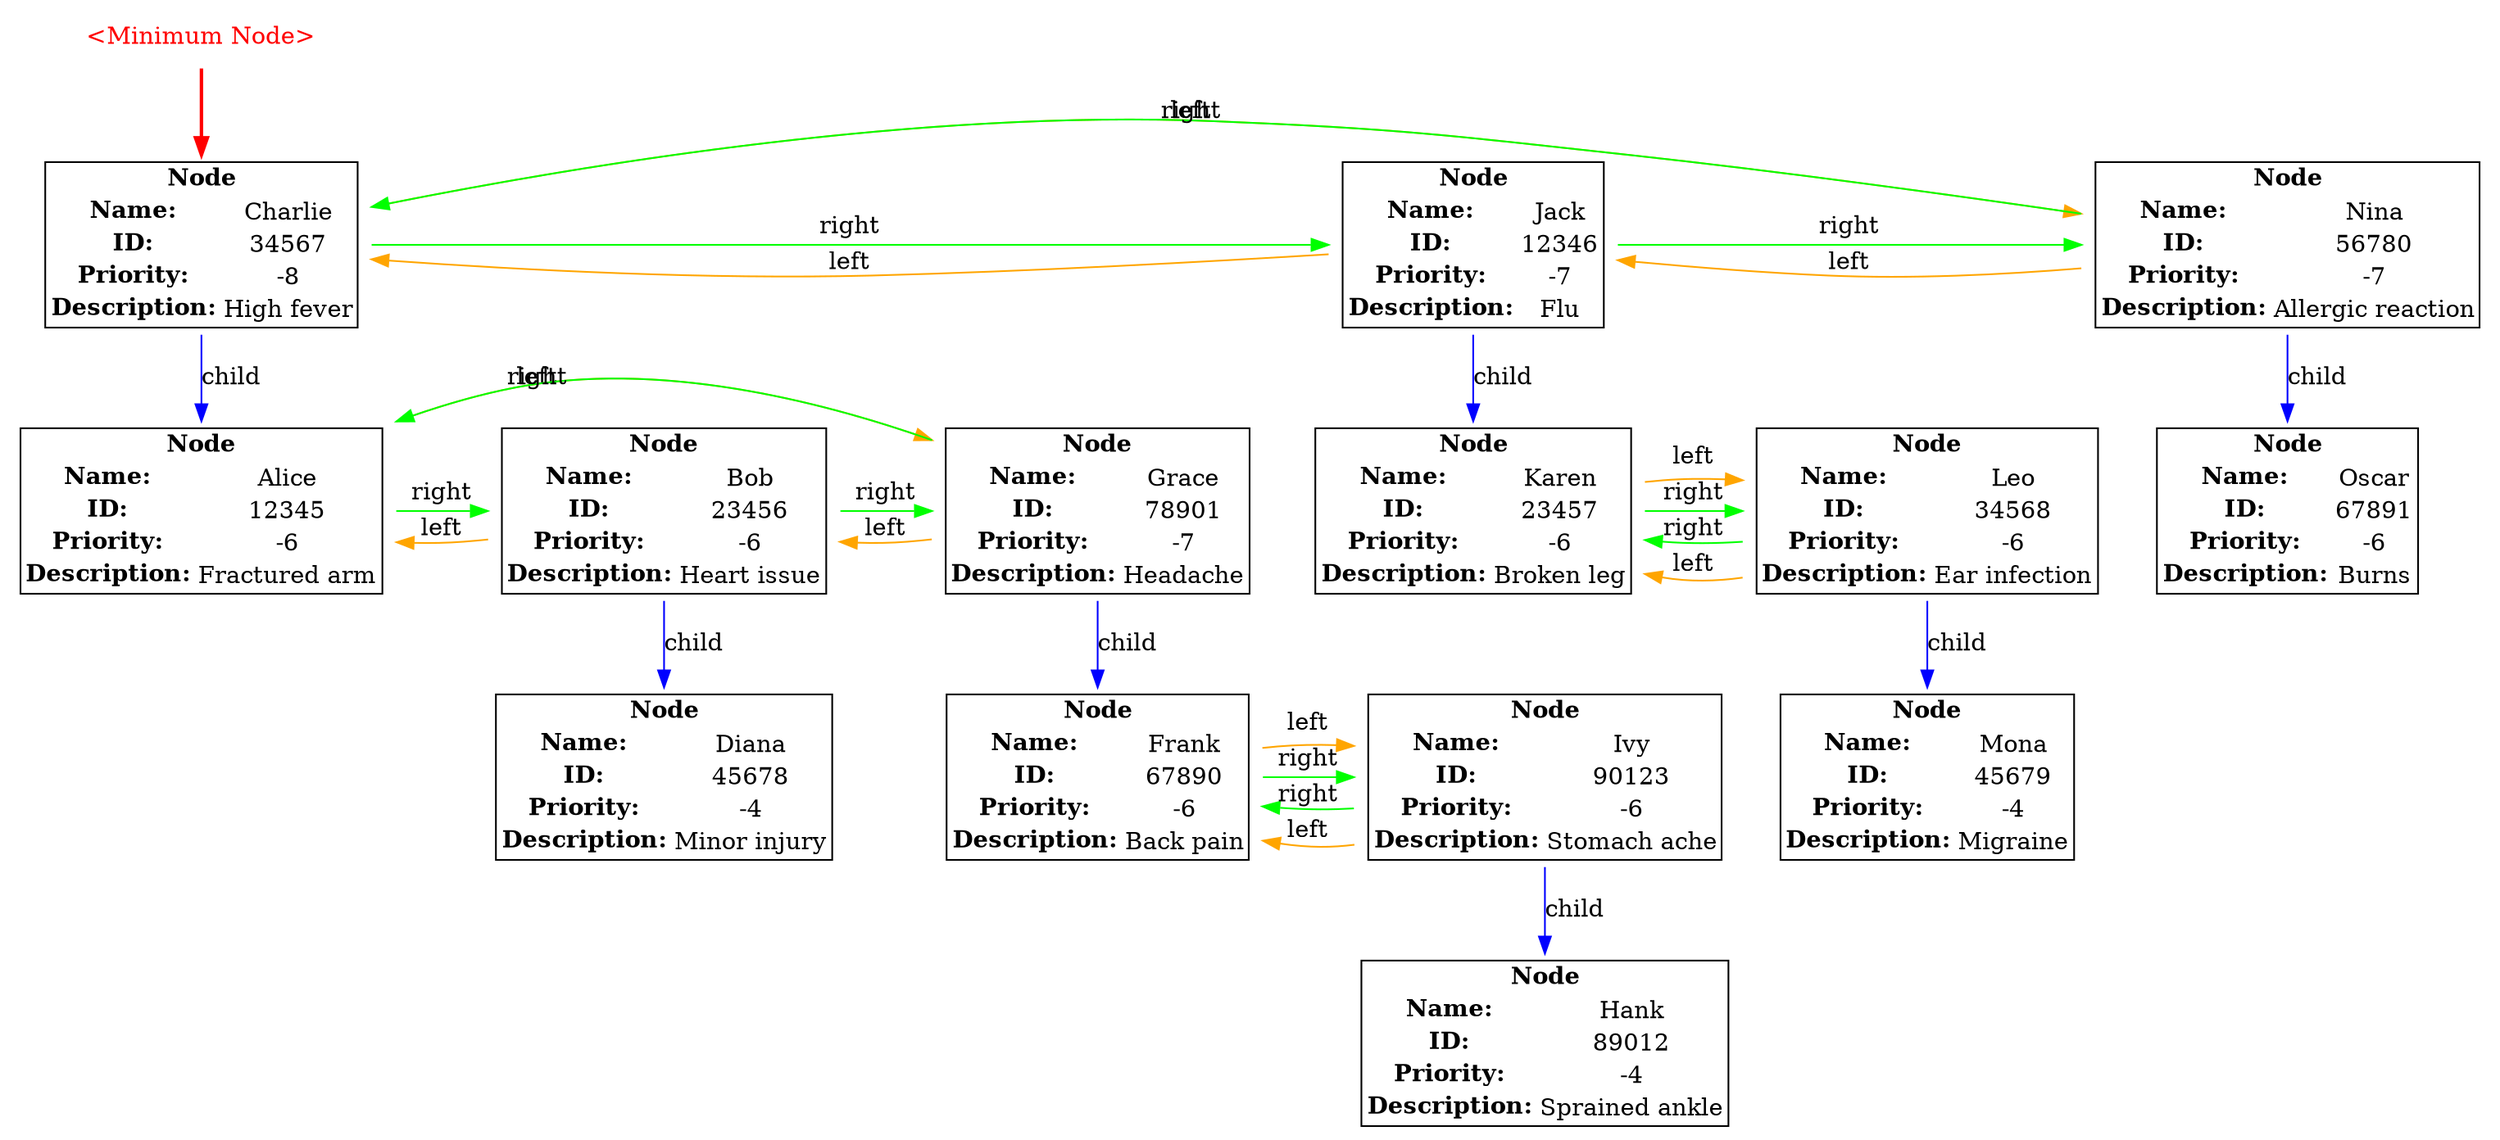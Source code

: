 digraph FibonacciHeap {
    graph [rankdir=TB];
    node [shape=plaintext];
    MinPointer [shape=plaintext, label="<Minimum Node>", fontcolor=red];
    Node0x106af00 [label=<
        <table border="1" cellborder="0" cellspacing="0">
            <tr><td colspan="2"><b>Node</b></td></tr>
            <tr><td><b>Name:</b></td><td>Charlie</td></tr>
            <tr><td><b>ID:</b></td><td>34567</td></tr>
            <tr><td><b>Priority:</b></td><td>-8</td></tr>
            <tr><td><b>Description:</b></td><td>High fever</td></tr>
        </table>
    >];
    MinPointer -> Node0x106af00 [color=red, penwidth=2];
    Node0x106af00 -> Node0x1061890 [label="child", color=blue];
    Node0x1061890 [label=<
        <table border="1" cellborder="0" cellspacing="0">
            <tr><td colspan="2"><b>Node</b></td></tr>
            <tr><td><b>Name:</b></td><td>Alice</td></tr>
            <tr><td><b>ID:</b></td><td>12345</td></tr>
            <tr><td><b>Priority:</b></td><td>-6</td></tr>
            <tr><td><b>Description:</b></td><td>Fractured arm</td></tr>
        </table>
    >];
    Node0x1061890 -> Node0x10604b0 [label="right", color=green, constraint=false];
    Node0x1061890 -> Node0x106b120 [label="left", color=orange, constraint=false];
    Node0x10604b0 [label=<
        <table border="1" cellborder="0" cellspacing="0">
            <tr><td colspan="2"><b>Node</b></td></tr>
            <tr><td><b>Name:</b></td><td>Bob</td></tr>
            <tr><td><b>ID:</b></td><td>23456</td></tr>
            <tr><td><b>Priority:</b></td><td>-6</td></tr>
            <tr><td><b>Description:</b></td><td>Heart issue</td></tr>
        </table>
    >];
    Node0x10604b0 -> Node0x106af88 [label="child", color=blue];
    Node0x106af88 [label=<
        <table border="1" cellborder="0" cellspacing="0">
            <tr><td colspan="2"><b>Node</b></td></tr>
            <tr><td><b>Name:</b></td><td>Diana</td></tr>
            <tr><td><b>ID:</b></td><td>45678</td></tr>
            <tr><td><b>Priority:</b></td><td>-4</td></tr>
            <tr><td><b>Description:</b></td><td>Minor injury</td></tr>
        </table>
    >];
    Node0x10604b0 -> Node0x106b120 [label="right", color=green, constraint=false];
    Node0x10604b0 -> Node0x1061890 [label="left", color=orange, constraint=false];
    Node0x106b120 [label=<
        <table border="1" cellborder="0" cellspacing="0">
            <tr><td colspan="2"><b>Node</b></td></tr>
            <tr><td><b>Name:</b></td><td>Grace</td></tr>
            <tr><td><b>ID:</b></td><td>78901</td></tr>
            <tr><td><b>Priority:</b></td><td>-7</td></tr>
            <tr><td><b>Description:</b></td><td>Headache</td></tr>
        </table>
    >];
    Node0x106b120 -> Node0x106b098 [label="child", color=blue];
    Node0x106b098 [label=<
        <table border="1" cellborder="0" cellspacing="0">
            <tr><td colspan="2"><b>Node</b></td></tr>
            <tr><td><b>Name:</b></td><td>Frank</td></tr>
            <tr><td><b>ID:</b></td><td>67890</td></tr>
            <tr><td><b>Priority:</b></td><td>-6</td></tr>
            <tr><td><b>Description:</b></td><td>Back pain</td></tr>
        </table>
    >];
    Node0x106b098 -> Node0x106b230 [label="right", color=green, constraint=false];
    Node0x106b098 -> Node0x106b230 [label="left", color=orange, constraint=false];
    Node0x106b230 [label=<
        <table border="1" cellborder="0" cellspacing="0">
            <tr><td colspan="2"><b>Node</b></td></tr>
            <tr><td><b>Name:</b></td><td>Ivy</td></tr>
            <tr><td><b>ID:</b></td><td>90123</td></tr>
            <tr><td><b>Priority:</b></td><td>-6</td></tr>
            <tr><td><b>Description:</b></td><td>Stomach ache</td></tr>
        </table>
    >];
    Node0x106b230 -> Node0x106b1a8 [label="child", color=blue];
    Node0x106b1a8 [label=<
        <table border="1" cellborder="0" cellspacing="0">
            <tr><td colspan="2"><b>Node</b></td></tr>
            <tr><td><b>Name:</b></td><td>Hank</td></tr>
            <tr><td><b>ID:</b></td><td>89012</td></tr>
            <tr><td><b>Priority:</b></td><td>-4</td></tr>
            <tr><td><b>Description:</b></td><td>Sprained ankle</td></tr>
        </table>
    >];
    Node0x106b230 -> Node0x106b098 [label="right", color=green, constraint=false];
    Node0x106b230 -> Node0x106b098 [label="left", color=orange, constraint=false];
    Node0x106b120 -> Node0x1061890 [label="right", color=green, constraint=false];
    Node0x106b120 -> Node0x10604b0 [label="left", color=orange, constraint=false];
    Node0x106af00 -> Node0x106b2b8 [label="right", color=green, constraint=false];
    Node0x106af00 -> Node0x106b4d8 [label="left", color=orange, constraint=false];
    Node0x106b2b8 [label=<
        <table border="1" cellborder="0" cellspacing="0">
            <tr><td colspan="2"><b>Node</b></td></tr>
            <tr><td><b>Name:</b></td><td>Jack</td></tr>
            <tr><td><b>ID:</b></td><td>12346</td></tr>
            <tr><td><b>Priority:</b></td><td>-7</td></tr>
            <tr><td><b>Description:</b></td><td>Flu</td></tr>
        </table>
    >];
    Node0x106b2b8 -> Node0x106b340 [label="child", color=blue];
    Node0x106b340 [label=<
        <table border="1" cellborder="0" cellspacing="0">
            <tr><td colspan="2"><b>Node</b></td></tr>
            <tr><td><b>Name:</b></td><td>Karen</td></tr>
            <tr><td><b>ID:</b></td><td>23457</td></tr>
            <tr><td><b>Priority:</b></td><td>-6</td></tr>
            <tr><td><b>Description:</b></td><td>Broken leg</td></tr>
        </table>
    >];
    Node0x106b340 -> Node0x106b3c8 [label="right", color=green, constraint=false];
    Node0x106b340 -> Node0x106b3c8 [label="left", color=orange, constraint=false];
    Node0x106b3c8 [label=<
        <table border="1" cellborder="0" cellspacing="0">
            <tr><td colspan="2"><b>Node</b></td></tr>
            <tr><td><b>Name:</b></td><td>Leo</td></tr>
            <tr><td><b>ID:</b></td><td>34568</td></tr>
            <tr><td><b>Priority:</b></td><td>-6</td></tr>
            <tr><td><b>Description:</b></td><td>Ear infection</td></tr>
        </table>
    >];
    Node0x106b3c8 -> Node0x106b450 [label="child", color=blue];
    Node0x106b450 [label=<
        <table border="1" cellborder="0" cellspacing="0">
            <tr><td colspan="2"><b>Node</b></td></tr>
            <tr><td><b>Name:</b></td><td>Mona</td></tr>
            <tr><td><b>ID:</b></td><td>45679</td></tr>
            <tr><td><b>Priority:</b></td><td>-4</td></tr>
            <tr><td><b>Description:</b></td><td>Migraine</td></tr>
        </table>
    >];
    Node0x106b3c8 -> Node0x106b340 [label="right", color=green, constraint=false];
    Node0x106b3c8 -> Node0x106b340 [label="left", color=orange, constraint=false];
    Node0x106b2b8 -> Node0x106b4d8 [label="right", color=green, constraint=false];
    Node0x106b2b8 -> Node0x106af00 [label="left", color=orange, constraint=false];
    Node0x106b4d8 [label=<
        <table border="1" cellborder="0" cellspacing="0">
            <tr><td colspan="2"><b>Node</b></td></tr>
            <tr><td><b>Name:</b></td><td>Nina</td></tr>
            <tr><td><b>ID:</b></td><td>56780</td></tr>
            <tr><td><b>Priority:</b></td><td>-7</td></tr>
            <tr><td><b>Description:</b></td><td>Allergic reaction</td></tr>
        </table>
    >];
    Node0x106b4d8 -> Node0x106c138 [label="child", color=blue];
    Node0x106c138 [label=<
        <table border="1" cellborder="0" cellspacing="0">
            <tr><td colspan="2"><b>Node</b></td></tr>
            <tr><td><b>Name:</b></td><td>Oscar</td></tr>
            <tr><td><b>ID:</b></td><td>67891</td></tr>
            <tr><td><b>Priority:</b></td><td>-6</td></tr>
            <tr><td><b>Description:</b></td><td>Burns</td></tr>
        </table>
    >];
    Node0x106b4d8 -> Node0x106af00 [label="right", color=green, constraint=false];
    Node0x106b4d8 -> Node0x106b2b8 [label="left", color=orange, constraint=false];
    { rank=same; Node0x106af00; Node0x106b2b8; Node0x106b4d8; }
    { rank=same; Node0x1061890; Node0x10604b0; Node0x106b120; Node0x106b340; Node0x106b3c8; Node0x106c138; }
    { rank=same; Node0x106af88; Node0x106b098; Node0x106b230; Node0x106b450; }
    { rank=same; Node0x106b1a8; }
}
